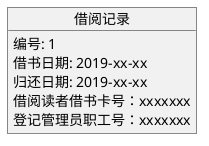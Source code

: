@startuml

object 借阅记录{
编号: 1
借书日期: 2019-xx-xx
归还日期: 2019-xx-xx
借阅读者借书卡号：xxxxxxx
登记管理员职工号：xxxxxxx
}

@enduml